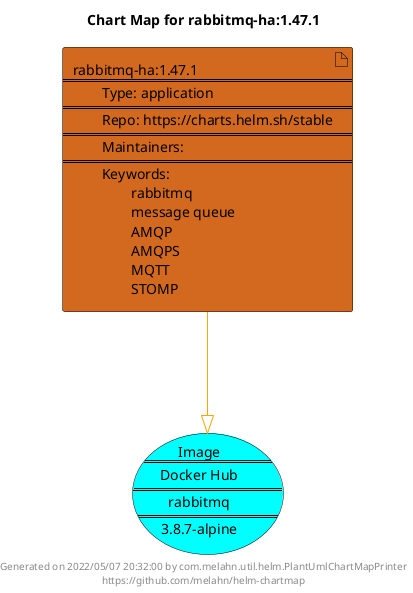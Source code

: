@startuml
skinparam linetype ortho
skinparam backgroundColor white
skinparam usecaseBorderColor black
skinparam usecaseArrowColor LightSlateGray
skinparam artifactBorderColor black
skinparam artifactArrowColor LightSlateGray

title Chart Map for rabbitmq-ha:1.47.1

'There is one referenced Helm Chart
artifact "rabbitmq-ha:1.47.1\n====\n\tType: application\n====\n\tRepo: https://charts.helm.sh/stable\n====\n\tMaintainers: \n====\n\tKeywords: \n\t\trabbitmq\n\t\tmessage queue\n\t\tAMQP\n\t\tAMQPS\n\t\tMQTT\n\t\tSTOMP" as rabbitmq_ha_1_47_1 #Chocolate

'There is one referenced Docker Image
usecase "Image\n====\nDocker Hub\n====\nrabbitmq\n====\n3.8.7-alpine" as rabbitmq_3_8_7_alpine #Aqua

'Chart Dependencies
rabbitmq_ha_1_47_1--[#orange]-|>rabbitmq_3_8_7_alpine

center footer Generated on 2022/05/07 20:32:00 by com.melahn.util.helm.PlantUmlChartMapPrinter\nhttps://github.com/melahn/helm-chartmap
@enduml
